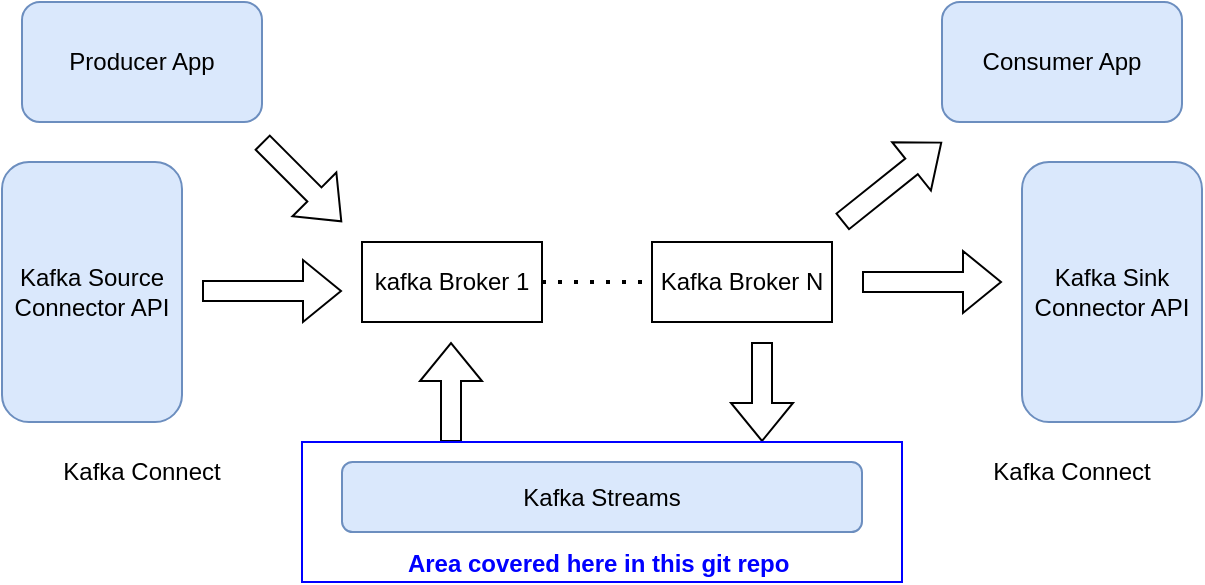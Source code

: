 <mxfile version="22.1.17" type="google" pages="2">
  <diagram name="Page-1" id="6tKYj15fQL-WdANzBw2b">
    <mxGraphModel grid="1" page="1" gridSize="10" guides="1" tooltips="1" connect="1" arrows="1" fold="1" pageScale="1" pageWidth="850" pageHeight="1100" math="0" shadow="0">
      <root>
        <mxCell id="0" />
        <mxCell id="1" parent="0" />
        <mxCell id="20_zTeO8JSOPjomDWpty-16" value="" style="group" connectable="0" vertex="1" parent="1">
          <mxGeometry x="250" width="600" height="290" as="geometry" />
        </mxCell>
        <UserObject label="kafka Broker 1" treeRoot="1" id="4KKmeeYYDXLmDTA8UojI-4">
          <mxCell style="whiteSpace=wrap;html=1;align=center;treeFolding=1;treeMoving=1;newEdgeStyle={&quot;edgeStyle&quot;:&quot;elbowEdgeStyle&quot;,&quot;startArrow&quot;:&quot;none&quot;,&quot;endArrow&quot;:&quot;none&quot;};" vertex="1" parent="20_zTeO8JSOPjomDWpty-16">
            <mxGeometry x="180" y="120" width="90" height="40" as="geometry" />
          </mxCell>
        </UserObject>
        <UserObject label="Kafka Broker N" treeRoot="1" id="4KKmeeYYDXLmDTA8UojI-6">
          <mxCell style="whiteSpace=wrap;html=1;align=center;treeFolding=1;treeMoving=1;newEdgeStyle={&quot;edgeStyle&quot;:&quot;elbowEdgeStyle&quot;,&quot;startArrow&quot;:&quot;none&quot;,&quot;endArrow&quot;:&quot;none&quot;};" vertex="1" parent="20_zTeO8JSOPjomDWpty-16">
            <mxGeometry x="325" y="120" width="90" height="40" as="geometry" />
          </mxCell>
        </UserObject>
        <mxCell id="20_zTeO8JSOPjomDWpty-1" value="" style="endArrow=none;dashed=1;html=1;dashPattern=1 3;strokeWidth=2;rounded=0;entryX=0;entryY=0.5;entryDx=0;entryDy=0;exitX=1;exitY=0.5;exitDx=0;exitDy=0;" edge="1" parent="20_zTeO8JSOPjomDWpty-16" source="4KKmeeYYDXLmDTA8UojI-4" target="4KKmeeYYDXLmDTA8UojI-6">
          <mxGeometry width="50" height="50" relative="1" as="geometry">
            <mxPoint x="450" y="260" as="sourcePoint" />
            <mxPoint x="500" y="210" as="targetPoint" />
          </mxGeometry>
        </mxCell>
        <mxCell id="20_zTeO8JSOPjomDWpty-2" value="Consumer App" style="rounded=1;whiteSpace=wrap;html=1;fillColor=#dae8fc;strokeColor=#6c8ebf;" vertex="1" parent="20_zTeO8JSOPjomDWpty-16">
          <mxGeometry x="470" width="120" height="60" as="geometry" />
        </mxCell>
        <mxCell id="20_zTeO8JSOPjomDWpty-3" value="Producer App" style="rounded=1;whiteSpace=wrap;html=1;fillColor=#dae8fc;strokeColor=#6c8ebf;" vertex="1" parent="20_zTeO8JSOPjomDWpty-16">
          <mxGeometry x="10" width="120" height="60" as="geometry" />
        </mxCell>
        <mxCell id="20_zTeO8JSOPjomDWpty-4" value="Kafka Source Connector API" style="rounded=1;whiteSpace=wrap;html=1;fillColor=#dae8fc;strokeColor=#6c8ebf;" vertex="1" parent="20_zTeO8JSOPjomDWpty-16">
          <mxGeometry y="80" width="90" height="130" as="geometry" />
        </mxCell>
        <mxCell id="20_zTeO8JSOPjomDWpty-5" value="Kafka Sink Connector API" style="rounded=1;whiteSpace=wrap;html=1;fillColor=#dae8fc;strokeColor=#6c8ebf;" vertex="1" parent="20_zTeO8JSOPjomDWpty-16">
          <mxGeometry x="510" y="80" width="90" height="130" as="geometry" />
        </mxCell>
        <mxCell id="20_zTeO8JSOPjomDWpty-6" value="Kafka Streams" style="rounded=1;whiteSpace=wrap;html=1;fillColor=#dae8fc;strokeColor=#6c8ebf;" vertex="1" parent="20_zTeO8JSOPjomDWpty-16">
          <mxGeometry x="170" y="230" width="260" height="35" as="geometry" />
        </mxCell>
        <mxCell id="20_zTeO8JSOPjomDWpty-7" value="Kafka Connect" style="text;html=1;strokeColor=none;fillColor=none;align=center;verticalAlign=middle;whiteSpace=wrap;rounded=0;" vertex="1" parent="20_zTeO8JSOPjomDWpty-16">
          <mxGeometry x="480" y="220" width="110" height="30" as="geometry" />
        </mxCell>
        <mxCell id="20_zTeO8JSOPjomDWpty-8" value="Kafka Connect" style="text;html=1;strokeColor=none;fillColor=none;align=center;verticalAlign=middle;whiteSpace=wrap;rounded=0;" vertex="1" parent="20_zTeO8JSOPjomDWpty-16">
          <mxGeometry x="15" y="220" width="110" height="30" as="geometry" />
        </mxCell>
        <mxCell id="20_zTeO8JSOPjomDWpty-9" value="" style="shape=flexArrow;endArrow=classic;html=1;rounded=0;" edge="1" parent="20_zTeO8JSOPjomDWpty-16">
          <mxGeometry width="50" height="50" relative="1" as="geometry">
            <mxPoint x="224.5" y="220" as="sourcePoint" />
            <mxPoint x="224.5" y="170" as="targetPoint" />
          </mxGeometry>
        </mxCell>
        <mxCell id="20_zTeO8JSOPjomDWpty-10" value="" style="shape=flexArrow;endArrow=classic;html=1;rounded=0;" edge="1" parent="20_zTeO8JSOPjomDWpty-16">
          <mxGeometry width="50" height="50" relative="1" as="geometry">
            <mxPoint x="380" y="170" as="sourcePoint" />
            <mxPoint x="380" y="220" as="targetPoint" />
          </mxGeometry>
        </mxCell>
        <mxCell id="20_zTeO8JSOPjomDWpty-11" value="" style="shape=flexArrow;endArrow=classic;html=1;rounded=0;" edge="1" parent="20_zTeO8JSOPjomDWpty-16">
          <mxGeometry width="50" height="50" relative="1" as="geometry">
            <mxPoint x="430" y="140" as="sourcePoint" />
            <mxPoint x="500" y="140" as="targetPoint" />
          </mxGeometry>
        </mxCell>
        <mxCell id="20_zTeO8JSOPjomDWpty-12" value="" style="shape=flexArrow;endArrow=classic;html=1;rounded=0;" edge="1" parent="20_zTeO8JSOPjomDWpty-16">
          <mxGeometry width="50" height="50" relative="1" as="geometry">
            <mxPoint x="100" y="144.5" as="sourcePoint" />
            <mxPoint x="170" y="144.5" as="targetPoint" />
          </mxGeometry>
        </mxCell>
        <mxCell id="20_zTeO8JSOPjomDWpty-13" value="" style="shape=flexArrow;endArrow=classic;html=1;rounded=0;" edge="1" parent="20_zTeO8JSOPjomDWpty-16">
          <mxGeometry width="50" height="50" relative="1" as="geometry">
            <mxPoint x="420" y="110" as="sourcePoint" />
            <mxPoint x="470" y="70" as="targetPoint" />
          </mxGeometry>
        </mxCell>
        <mxCell id="20_zTeO8JSOPjomDWpty-14" value="" style="shape=flexArrow;endArrow=classic;html=1;rounded=0;" edge="1" parent="20_zTeO8JSOPjomDWpty-16">
          <mxGeometry width="50" height="50" relative="1" as="geometry">
            <mxPoint x="130" y="70" as="sourcePoint" />
            <mxPoint x="170" y="110" as="targetPoint" />
          </mxGeometry>
        </mxCell>
        <mxCell id="20_zTeO8JSOPjomDWpty-15" value="&lt;b&gt;&lt;font color=&quot;#0000ff&quot;&gt;Area covered here in this git repo&amp;nbsp;&lt;/font&gt;&lt;/b&gt;" style="rounded=0;whiteSpace=wrap;html=1;fillColor=none;verticalAlign=bottom;strokeColor=#0000FF;" vertex="1" parent="20_zTeO8JSOPjomDWpty-16">
          <mxGeometry x="150" y="220" width="300" height="70" as="geometry" />
        </mxCell>
      </root>
    </mxGraphModel>
  </diagram>
  <diagram id="TjX8Dufsh6M4SfO8pbeA" name="Page-2">
    <mxGraphModel grid="1" page="1" gridSize="10" guides="1" tooltips="1" connect="1" arrows="1" fold="1" pageScale="1" pageWidth="850" pageHeight="1100" math="0" shadow="0">
      <root>
        <mxCell id="0" />
        <mxCell id="1" parent="0" />
        <mxCell id="jQN7IbMDCtW8k7KpFkmb-8" style="edgeStyle=orthogonalEdgeStyle;rounded=0;orthogonalLoop=1;jettySize=auto;html=1;entryX=0;entryY=0.5;entryDx=0;entryDy=0;" edge="1" parent="1" source="jQN7IbMDCtW8k7KpFkmb-4" target="52nfHYfoAG056sIJ6zT6-2">
          <mxGeometry relative="1" as="geometry" />
        </mxCell>
        <mxCell id="jQN7IbMDCtW8k7KpFkmb-4" value="" style="whiteSpace=wrap;html=1;aspect=fixed;" vertex="1" parent="1">
          <mxGeometry x="20" y="210" width="80" height="80" as="geometry" />
        </mxCell>
        <mxCell id="jQN7IbMDCtW8k7KpFkmb-5" value="Spring Boot, SpringWeb, Security, Spring DataJPA Postgres,&lt;br&gt;spring Kafka" style="whiteSpace=wrap;html=1;aspect=fixed;" vertex="1" parent="1">
          <mxGeometry x="500" y="50" width="150" height="150" as="geometry" />
        </mxCell>
        <mxCell id="jQN7IbMDCtW8k7KpFkmb-7" value="Crowdstrike, palo alto fw&lt;br&gt;VMX Router" style="text;html=1;strokeColor=none;fillColor=none;align=center;verticalAlign=middle;whiteSpace=wrap;rounded=0;" vertex="1" parent="1">
          <mxGeometry x="30" y="230" width="60" height="30" as="geometry" />
        </mxCell>
        <mxCell id="jQN7IbMDCtW8k7KpFkmb-9" value="postgres" style="shape=cylinder3;whiteSpace=wrap;html=1;boundedLbl=1;backgroundOutline=1;size=15;" vertex="1" parent="1">
          <mxGeometry x="545" y="380" width="60" height="80" as="geometry" />
        </mxCell>
        <mxCell id="jQN7IbMDCtW8k7KpFkmb-12" value="&lt;div style=&quot;text-align: left;&quot;&gt;&lt;u style=&quot;background-color: initial;&quot;&gt;Interested&amp;nbsp; topic criteria&lt;/u&gt;&lt;/div&gt;&lt;div style=&quot;text-align: left;&quot;&gt;&lt;span style=&quot;font-size: 12px;&quot;&gt;1) Customer FNN&lt;/span&gt;&lt;/div&gt;&lt;div style=&quot;text-align: left;&quot;&gt;&lt;span style=&quot;font-size: 12px;&quot;&gt;2) Crowstrike vulerabilites&lt;/span&gt;&lt;/div&gt;&lt;div style=&quot;text-align: left;&quot;&gt;&lt;span style=&quot;font-size: 12px;&quot;&gt;3) Blocked Sites accessed&lt;/span&gt;&lt;/div&gt;&lt;div style=&quot;text-align: left;&quot;&gt;&lt;span style=&quot;font-size: 12px;&quot;&gt;4) Customer SRC IP&lt;/span&gt;&lt;/div&gt;&lt;div style=&quot;text-align: left;&quot;&gt;5) Customer email address&lt;/div&gt;&lt;div style=&quot;text-align: left;&quot;&gt;&lt;br&gt;&lt;/div&gt;&lt;div style=&quot;text-align: left;&quot;&gt;&lt;br&gt;&lt;/div&gt;&lt;div style=&quot;text-align: left;&quot;&gt;&lt;br&gt;&lt;/div&gt;&lt;div style=&quot;text-align: left;&quot;&gt;Entity Record&lt;/div&gt;&lt;div style=&quot;text-align: left;&quot;&gt;&lt;br&gt;&lt;/div&gt;" style="whiteSpace=wrap;html=1;aspect=fixed;" vertex="1" parent="1">
          <mxGeometry x="620" y="400" width="160" height="160" as="geometry" />
        </mxCell>
        <mxCell id="jQN7IbMDCtW8k7KpFkmb-14" value="Notification Service(SMTP)" style="rounded=0;whiteSpace=wrap;html=1;" vertex="1" parent="1">
          <mxGeometry x="500" y="50" width="150" height="40" as="geometry" />
        </mxCell>
        <mxCell id="52nfHYfoAG056sIJ6zT6-2" value="Kafka" style="rounded=0;whiteSpace=wrap;html=1;" vertex="1" parent="1">
          <mxGeometry x="220" y="230" width="120" height="40" as="geometry" />
        </mxCell>
        <mxCell id="52nfHYfoAG056sIJ6zT6-3" value="" style="endArrow=classic;html=1;rounded=0;exitX=0;exitY=0.5;exitDx=0;exitDy=0;entryX=1;entryY=0.5;entryDx=0;entryDy=0;" edge="1" parent="1" source="jQN7IbMDCtW8k7KpFkmb-5" target="52nfHYfoAG056sIJ6zT6-2">
          <mxGeometry width="50" height="50" relative="1" as="geometry">
            <mxPoint x="450" y="130" as="sourcePoint" />
            <mxPoint x="400" y="180" as="targetPoint" />
          </mxGeometry>
        </mxCell>
        <mxCell id="52nfHYfoAG056sIJ6zT6-4" value="" style="endArrow=classic;html=1;rounded=0;entryX=1;entryY=0.5;entryDx=0;entryDy=0;exitX=0;exitY=0.5;exitDx=0;exitDy=0;" edge="1" parent="1" target="52nfHYfoAG056sIJ6zT6-2">
          <mxGeometry width="50" height="50" relative="1" as="geometry">
            <mxPoint x="500" y="280" as="sourcePoint" />
            <mxPoint x="350" y="260" as="targetPoint" />
          </mxGeometry>
        </mxCell>
        <mxCell id="52nfHYfoAG056sIJ6zT6-10" style="edgeStyle=orthogonalEdgeStyle;rounded=0;orthogonalLoop=1;jettySize=auto;html=1;exitX=0.5;exitY=1;exitDx=0;exitDy=0;" edge="1" parent="1" source="52nfHYfoAG056sIJ6zT6-6" target="jQN7IbMDCtW8k7KpFkmb-9">
          <mxGeometry relative="1" as="geometry" />
        </mxCell>
        <mxCell id="52nfHYfoAG056sIJ6zT6-6" value="Spring Boot, SpringWeb, Security, Spring DataJPA Postgres,&lt;br&gt;spring Kafka" style="whiteSpace=wrap;html=1;aspect=fixed;" vertex="1" parent="1">
          <mxGeometry x="500" y="210" width="150" height="150" as="geometry" />
        </mxCell>
        <mxCell id="52nfHYfoAG056sIJ6zT6-7" value="Notification Service(SMTP)" style="rounded=0;whiteSpace=wrap;html=1;" vertex="1" parent="1">
          <mxGeometry x="500" y="210" width="150" height="40" as="geometry" />
        </mxCell>
        <mxCell id="52nfHYfoAG056sIJ6zT6-8" value="&lt;div style=&quot;text-align: left;&quot;&gt;&lt;u style=&quot;background-color: initial;&quot;&gt;Consumed topics&lt;/u&gt;&lt;/div&gt;&lt;div style=&quot;text-align: left;&quot;&gt;&lt;br&gt;&lt;/div&gt;" style="whiteSpace=wrap;html=1;aspect=fixed;" vertex="1" parent="1">
          <mxGeometry x="540" y="480" width="70" height="70" as="geometry" />
        </mxCell>
        <mxCell id="52nfHYfoAG056sIJ6zT6-16" value="" style="group" connectable="0" vertex="1" parent="1">
          <mxGeometry x="650" y="50" width="50" height="150" as="geometry" />
        </mxCell>
        <mxCell id="52nfHYfoAG056sIJ6zT6-11" value="Tomcat1&lt;br&gt;" style="rounded=0;whiteSpace=wrap;html=1;fillColor=none;horizontal=1;verticalAlign=top;" vertex="1" parent="52nfHYfoAG056sIJ6zT6-16">
          <mxGeometry width="50" height="150" as="geometry" />
        </mxCell>
        <mxCell id="52nfHYfoAG056sIJ6zT6-15" value="AngularApp" style="rounded=1;whiteSpace=wrap;html=1;direction=south;horizontal=0;" vertex="1" parent="52nfHYfoAG056sIJ6zT6-16">
          <mxGeometry x="10" y="30" width="30" height="90" as="geometry" />
        </mxCell>
        <mxCell id="52nfHYfoAG056sIJ6zT6-17" value="" style="group" connectable="0" vertex="1" parent="1">
          <mxGeometry x="650" y="210" width="50" height="150" as="geometry" />
        </mxCell>
        <mxCell id="52nfHYfoAG056sIJ6zT6-18" value="TomcatN" style="rounded=0;whiteSpace=wrap;html=1;fillColor=none;horizontal=1;verticalAlign=top;" vertex="1" parent="52nfHYfoAG056sIJ6zT6-17">
          <mxGeometry width="50" height="150" as="geometry" />
        </mxCell>
        <mxCell id="52nfHYfoAG056sIJ6zT6-19" value="AngularApp" style="rounded=1;whiteSpace=wrap;html=1;direction=south;horizontal=0;" vertex="1" parent="52nfHYfoAG056sIJ6zT6-17">
          <mxGeometry x="10" y="30" width="30" height="90" as="geometry" />
        </mxCell>
        <mxCell id="52nfHYfoAG056sIJ6zT6-20" value="Load Balancer" style="rounded=0;whiteSpace=wrap;html=1;horizontal=0;" vertex="1" parent="1">
          <mxGeometry x="710" width="10" height="360" as="geometry" />
        </mxCell>
        <mxCell id="52nfHYfoAG056sIJ6zT6-22" value="Server Platform&lt;br&gt;Core Platform and Services" style="rounded=0;whiteSpace=wrap;html=1;fillColor=none;verticalAlign=top;" vertex="1" parent="1">
          <mxGeometry x="500" width="200" height="200" as="geometry" />
        </mxCell>
        <mxCell id="52nfHYfoAG056sIJ6zT6-23" value="Resource Executive(BE) Drivers" style="whiteSpace=wrap;html=1;aspect=fixed;" vertex="1" parent="1">
          <mxGeometry x="290" width="80" height="80" as="geometry" />
        </mxCell>
      </root>
    </mxGraphModel>
  </diagram>
</mxfile>
